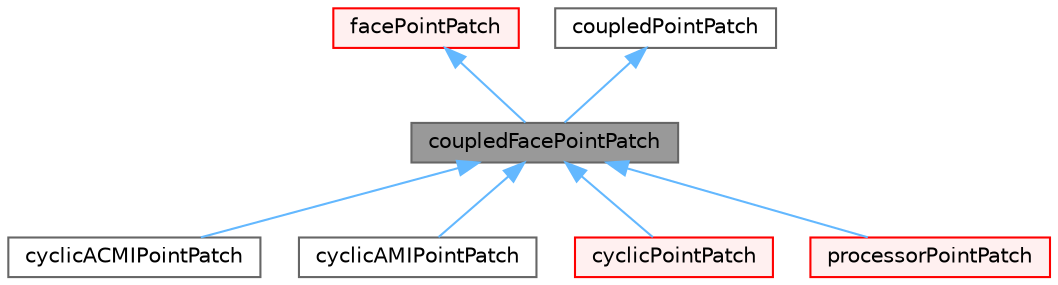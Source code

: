 digraph "coupledFacePointPatch"
{
 // LATEX_PDF_SIZE
  bgcolor="transparent";
  edge [fontname=Helvetica,fontsize=10,labelfontname=Helvetica,labelfontsize=10];
  node [fontname=Helvetica,fontsize=10,shape=box,height=0.2,width=0.4];
  Node1 [id="Node000001",label="coupledFacePointPatch",height=0.2,width=0.4,color="gray40", fillcolor="grey60", style="filled", fontcolor="black",tooltip="coupled patch for post-processing. Used as the base class for processor and cyclic pointPatches"];
  Node2 -> Node1 [id="edge1_Node000001_Node000002",dir="back",color="steelblue1",style="solid",tooltip=" "];
  Node2 [id="Node000002",label="facePointPatch",height=0.2,width=0.4,color="red", fillcolor="#FFF0F0", style="filled",URL="$classFoam_1_1facePointPatch.html",tooltip="A pointPatch based on a polyPatch."];
  Node4 -> Node1 [id="edge2_Node000001_Node000004",dir="back",color="steelblue1",style="solid",tooltip=" "];
  Node4 [id="Node000004",label="coupledPointPatch",height=0.2,width=0.4,color="gray40", fillcolor="white", style="filled",URL="$classFoam_1_1coupledPointPatch.html",tooltip="coupled patch for post-processing. Used as the base class for processor and cyclic pointPatches"];
  Node1 -> Node5 [id="edge3_Node000001_Node000005",dir="back",color="steelblue1",style="solid",tooltip=" "];
  Node5 [id="Node000005",label="cyclicACMIPointPatch",height=0.2,width=0.4,color="gray40", fillcolor="white", style="filled",URL="$classFoam_1_1cyclicACMIPointPatch.html",tooltip="Cyclic AMI point patch - place holder only."];
  Node1 -> Node6 [id="edge4_Node000001_Node000006",dir="back",color="steelblue1",style="solid",tooltip=" "];
  Node6 [id="Node000006",label="cyclicAMIPointPatch",height=0.2,width=0.4,color="gray40", fillcolor="white", style="filled",URL="$classFoam_1_1cyclicAMIPointPatch.html",tooltip="Cyclic AMI point patch - place holder only."];
  Node1 -> Node7 [id="edge5_Node000001_Node000007",dir="back",color="steelblue1",style="solid",tooltip=" "];
  Node7 [id="Node000007",label="cyclicPointPatch",height=0.2,width=0.4,color="red", fillcolor="#FFF0F0", style="filled",URL="$classFoam_1_1cyclicPointPatch.html",tooltip="Cyclic patch for post-processing."];
  Node1 -> Node10 [id="edge6_Node000001_Node000010",dir="back",color="steelblue1",style="solid",tooltip=" "];
  Node10 [id="Node000010",label="processorPointPatch",height=0.2,width=0.4,color="red", fillcolor="#FFF0F0", style="filled",URL="$classFoam_1_1processorPointPatch.html",tooltip="Processor patch boundary needs to be such that the ordering of points in the patch is the same on bot..."];
}
